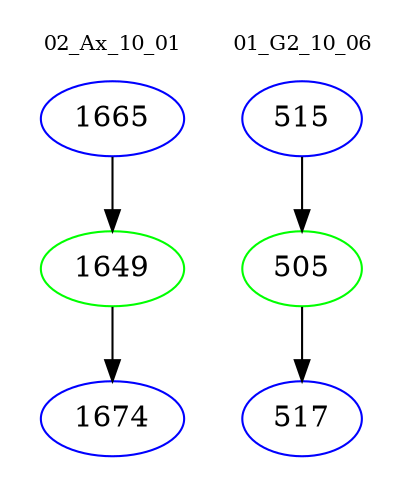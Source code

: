 digraph{
subgraph cluster_0 {
color = white
label = "02_Ax_10_01";
fontsize=10;
T0_1665 [label="1665", color="blue"]
T0_1665 -> T0_1649 [color="black"]
T0_1649 [label="1649", color="green"]
T0_1649 -> T0_1674 [color="black"]
T0_1674 [label="1674", color="blue"]
}
subgraph cluster_1 {
color = white
label = "01_G2_10_06";
fontsize=10;
T1_515 [label="515", color="blue"]
T1_515 -> T1_505 [color="black"]
T1_505 [label="505", color="green"]
T1_505 -> T1_517 [color="black"]
T1_517 [label="517", color="blue"]
}
}
